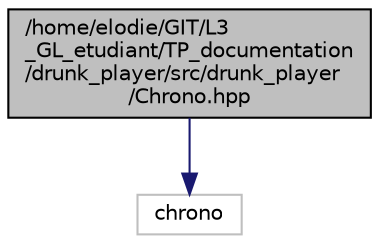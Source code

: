 digraph "/home/elodie/GIT/L3_GL_etudiant/TP_documentation/drunk_player/src/drunk_player/Chrono.hpp"
{
  edge [fontname="Helvetica",fontsize="10",labelfontname="Helvetica",labelfontsize="10"];
  node [fontname="Helvetica",fontsize="10",shape=record];
  Node1 [label="/home/elodie/GIT/L3\l_GL_etudiant/TP_documentation\l/drunk_player/src/drunk_player\l/Chrono.hpp",height=0.2,width=0.4,color="black", fillcolor="grey75", style="filled", fontcolor="black"];
  Node1 -> Node2 [color="midnightblue",fontsize="10",style="solid",fontname="Helvetica"];
  Node2 [label="chrono",height=0.2,width=0.4,color="grey75", fillcolor="white", style="filled"];
}
